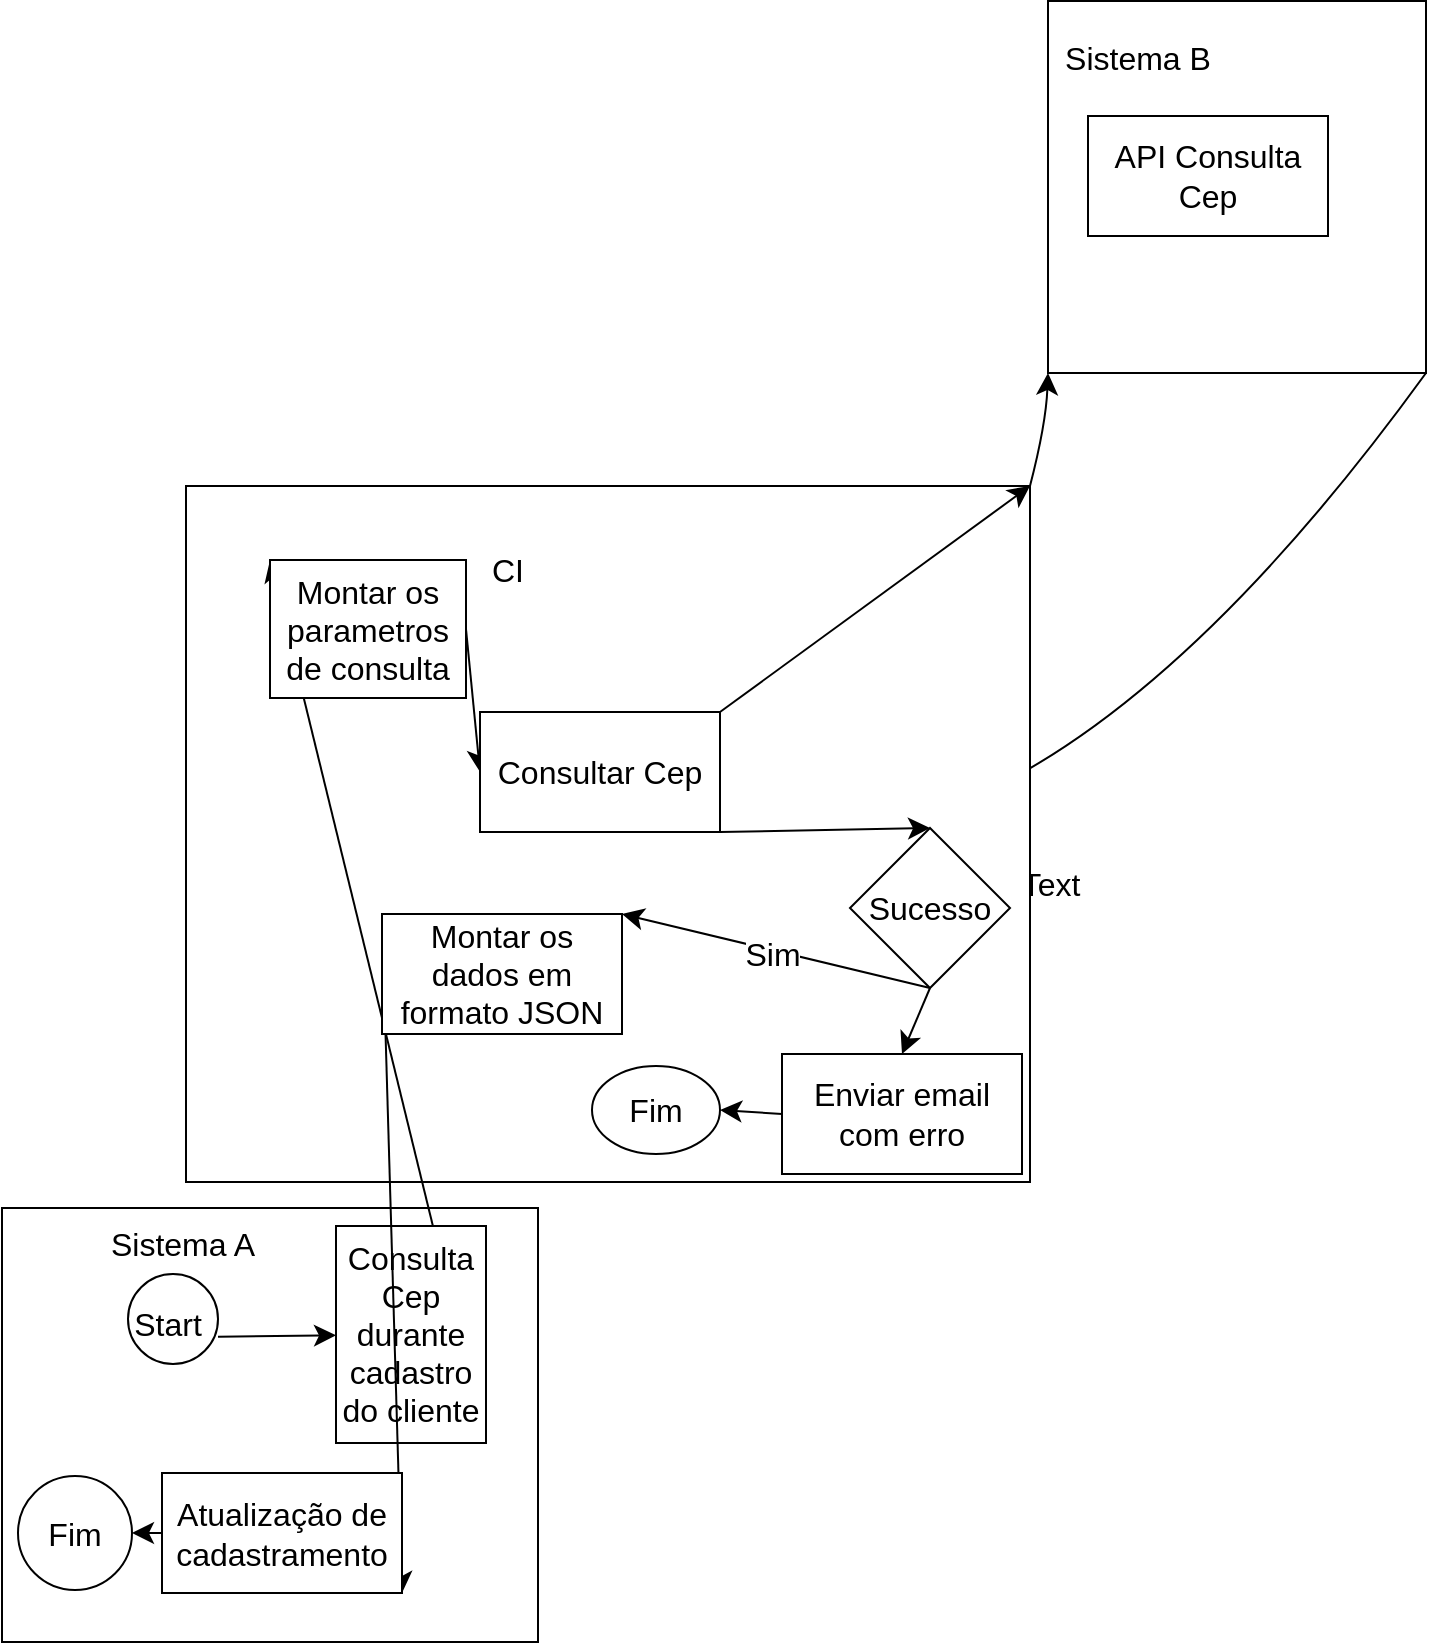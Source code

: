 <mxfile version="23.0.2" type="github">
  <diagram name="Página-1" id="IgiCA1_67sR2zVPU2hnD">
    <mxGraphModel dx="1383" dy="1458" grid="0" gridSize="10" guides="1" tooltips="1" connect="1" arrows="1" fold="1" page="0" pageScale="1" pageWidth="827" pageHeight="1169" math="0" shadow="0">
      <root>
        <mxCell id="0" />
        <mxCell id="1" parent="0" />
        <mxCell id="IkOhHTzU_s6UO9xHXkGo-1" value="" style="rounded=0;whiteSpace=wrap;html=1;fontSize=16;" vertex="1" parent="1">
          <mxGeometry x="-665" y="44" width="268" height="217" as="geometry" />
        </mxCell>
        <mxCell id="IkOhHTzU_s6UO9xHXkGo-2" value="Sistema A" style="text;html=1;strokeColor=none;fillColor=none;align=center;verticalAlign=middle;whiteSpace=wrap;rounded=0;fontSize=16;" vertex="1" parent="1">
          <mxGeometry x="-613" y="44" width="77" height="35" as="geometry" />
        </mxCell>
        <mxCell id="IkOhHTzU_s6UO9xHXkGo-36" style="edgeStyle=none;curved=1;rounded=0;orthogonalLoop=1;jettySize=auto;html=1;exitX=1;exitY=1;exitDx=0;exitDy=0;entryX=1;entryY=1;entryDx=0;entryDy=0;fontSize=12;startSize=8;endSize=8;" edge="1" parent="1" source="IkOhHTzU_s6UO9xHXkGo-3" target="IkOhHTzU_s6UO9xHXkGo-17">
          <mxGeometry relative="1" as="geometry">
            <Array as="points">
              <mxPoint x="-139" y="-117" />
            </Array>
          </mxGeometry>
        </mxCell>
        <mxCell id="IkOhHTzU_s6UO9xHXkGo-47" value="Text" style="edgeLabel;html=1;align=center;verticalAlign=middle;resizable=0;points=[];fontSize=16;" vertex="1" connectable="0" parent="IkOhHTzU_s6UO9xHXkGo-36">
          <mxGeometry x="0.317" y="-1" relative="1" as="geometry">
            <mxPoint x="1" as="offset" />
          </mxGeometry>
        </mxCell>
        <mxCell id="IkOhHTzU_s6UO9xHXkGo-3" value="" style="rounded=0;whiteSpace=wrap;html=1;fontSize=16;" vertex="1" parent="1">
          <mxGeometry x="-142" y="-559.5" width="189" height="186" as="geometry" />
        </mxCell>
        <mxCell id="IkOhHTzU_s6UO9xHXkGo-15" style="edgeStyle=none;curved=1;rounded=0;orthogonalLoop=1;jettySize=auto;html=1;exitX=1;exitY=1;exitDx=0;exitDy=0;fontSize=12;startSize=8;endSize=8;" edge="1" parent="1" source="IkOhHTzU_s6UO9xHXkGo-5">
          <mxGeometry relative="1" as="geometry">
            <mxPoint x="-348" y="-156" as="targetPoint" />
          </mxGeometry>
        </mxCell>
        <mxCell id="IkOhHTzU_s6UO9xHXkGo-16" style="edgeStyle=none;curved=1;rounded=0;orthogonalLoop=1;jettySize=auto;html=1;exitX=0.5;exitY=1;exitDx=0;exitDy=0;fontSize=12;startSize=8;endSize=8;" edge="1" parent="1" source="IkOhHTzU_s6UO9xHXkGo-5">
          <mxGeometry relative="1" as="geometry">
            <mxPoint x="-405" y="-127" as="targetPoint" />
          </mxGeometry>
        </mxCell>
        <mxCell id="IkOhHTzU_s6UO9xHXkGo-18" style="edgeStyle=none;curved=1;rounded=0;orthogonalLoop=1;jettySize=auto;html=1;exitX=1;exitY=0;exitDx=0;exitDy=0;entryX=0;entryY=1;entryDx=0;entryDy=0;fontSize=12;startSize=8;endSize=8;" edge="1" parent="1" source="IkOhHTzU_s6UO9xHXkGo-5" target="IkOhHTzU_s6UO9xHXkGo-3">
          <mxGeometry relative="1" as="geometry">
            <Array as="points">
              <mxPoint x="-143" y="-348" />
            </Array>
          </mxGeometry>
        </mxCell>
        <mxCell id="IkOhHTzU_s6UO9xHXkGo-20" style="edgeStyle=none;curved=1;rounded=0;orthogonalLoop=1;jettySize=auto;html=1;exitX=0;exitY=0;exitDx=0;exitDy=0;entryX=0;entryY=0;entryDx=0;entryDy=0;fontSize=12;startSize=8;endSize=8;" edge="1" parent="1" source="IkOhHTzU_s6UO9xHXkGo-5" target="IkOhHTzU_s6UO9xHXkGo-13">
          <mxGeometry relative="1" as="geometry" />
        </mxCell>
        <mxCell id="IkOhHTzU_s6UO9xHXkGo-5" value="" style="rounded=0;whiteSpace=wrap;html=1;fontSize=16;" vertex="1" parent="1">
          <mxGeometry x="-573" y="-317" width="422" height="348" as="geometry" />
        </mxCell>
        <mxCell id="IkOhHTzU_s6UO9xHXkGo-6" value="CI" style="text;html=1;strokeColor=none;fillColor=none;align=center;verticalAlign=middle;whiteSpace=wrap;rounded=0;fontSize=16;" vertex="1" parent="1">
          <mxGeometry x="-442" y="-290" width="60" height="30" as="geometry" />
        </mxCell>
        <mxCell id="IkOhHTzU_s6UO9xHXkGo-7" value="" style="ellipse;whiteSpace=wrap;html=1;aspect=fixed;fontSize=16;" vertex="1" parent="1">
          <mxGeometry x="-602" y="77" width="45" height="45" as="geometry" />
        </mxCell>
        <mxCell id="IkOhHTzU_s6UO9xHXkGo-10" style="edgeStyle=none;curved=1;rounded=0;orthogonalLoop=1;jettySize=auto;html=1;exitX=1;exitY=0.5;exitDx=0;exitDy=0;fontSize=12;startSize=8;endSize=8;entryX=1;entryY=0.5;entryDx=0;entryDy=0;" edge="1" parent="1" source="IkOhHTzU_s6UO9xHXkGo-8" target="IkOhHTzU_s6UO9xHXkGo-8">
          <mxGeometry relative="1" as="geometry" />
        </mxCell>
        <mxCell id="IkOhHTzU_s6UO9xHXkGo-11" style="edgeStyle=none;curved=1;rounded=0;orthogonalLoop=1;jettySize=auto;html=1;exitX=1;exitY=0.75;exitDx=0;exitDy=0;fontSize=12;startSize=8;endSize=8;" edge="1" parent="1" source="IkOhHTzU_s6UO9xHXkGo-8" target="IkOhHTzU_s6UO9xHXkGo-9">
          <mxGeometry relative="1" as="geometry" />
        </mxCell>
        <mxCell id="IkOhHTzU_s6UO9xHXkGo-8" value="Start" style="text;html=1;strokeColor=none;fillColor=none;align=center;verticalAlign=middle;whiteSpace=wrap;rounded=0;fontSize=16;" vertex="1" parent="1">
          <mxGeometry x="-608.5" y="90" width="51.5" height="24.5" as="geometry" />
        </mxCell>
        <mxCell id="IkOhHTzU_s6UO9xHXkGo-12" style="edgeStyle=none;curved=1;rounded=0;orthogonalLoop=1;jettySize=auto;html=1;exitX=1;exitY=1;exitDx=0;exitDy=0;fontSize=12;startSize=8;endSize=8;entryX=0;entryY=0;entryDx=0;entryDy=0;" edge="1" parent="1" source="IkOhHTzU_s6UO9xHXkGo-9" target="IkOhHTzU_s6UO9xHXkGo-13">
          <mxGeometry relative="1" as="geometry">
            <mxPoint x="-355" y="-321" as="targetPoint" />
          </mxGeometry>
        </mxCell>
        <mxCell id="IkOhHTzU_s6UO9xHXkGo-9" value="Consulta Cep durante cadastro do cliente" style="rounded=0;whiteSpace=wrap;html=1;fontSize=16;" vertex="1" parent="1">
          <mxGeometry x="-498" y="53" width="75" height="108.5" as="geometry" />
        </mxCell>
        <mxCell id="IkOhHTzU_s6UO9xHXkGo-19" style="edgeStyle=none;curved=1;rounded=0;orthogonalLoop=1;jettySize=auto;html=1;exitX=1;exitY=0.5;exitDx=0;exitDy=0;entryX=0;entryY=0.5;entryDx=0;entryDy=0;fontSize=12;startSize=8;endSize=8;" edge="1" parent="1" source="IkOhHTzU_s6UO9xHXkGo-13" target="IkOhHTzU_s6UO9xHXkGo-17">
          <mxGeometry relative="1" as="geometry" />
        </mxCell>
        <mxCell id="IkOhHTzU_s6UO9xHXkGo-13" value="Montar os parametros de consulta" style="rounded=0;whiteSpace=wrap;html=1;fontSize=16;" vertex="1" parent="1">
          <mxGeometry x="-531" y="-280" width="98" height="69" as="geometry" />
        </mxCell>
        <mxCell id="IkOhHTzU_s6UO9xHXkGo-50" style="edgeStyle=none;curved=1;rounded=0;orthogonalLoop=1;jettySize=auto;html=1;exitX=1;exitY=1;exitDx=0;exitDy=0;entryX=0.5;entryY=0;entryDx=0;entryDy=0;fontSize=12;startSize=8;endSize=8;" edge="1" parent="1" source="IkOhHTzU_s6UO9xHXkGo-17" target="IkOhHTzU_s6UO9xHXkGo-49">
          <mxGeometry relative="1" as="geometry" />
        </mxCell>
        <mxCell id="IkOhHTzU_s6UO9xHXkGo-17" value="Consultar Cep" style="rounded=0;whiteSpace=wrap;html=1;fontSize=16;" vertex="1" parent="1">
          <mxGeometry x="-426" y="-204" width="120" height="60" as="geometry" />
        </mxCell>
        <mxCell id="IkOhHTzU_s6UO9xHXkGo-21" style="edgeStyle=none;curved=1;rounded=0;orthogonalLoop=1;jettySize=auto;html=1;exitX=1;exitY=0;exitDx=0;exitDy=0;entryX=1;entryY=0;entryDx=0;entryDy=0;fontSize=12;startSize=8;endSize=8;" edge="1" parent="1" source="IkOhHTzU_s6UO9xHXkGo-17" target="IkOhHTzU_s6UO9xHXkGo-5">
          <mxGeometry relative="1" as="geometry" />
        </mxCell>
        <mxCell id="IkOhHTzU_s6UO9xHXkGo-22" value="API Consulta Cep" style="rounded=0;whiteSpace=wrap;html=1;fontSize=16;" vertex="1" parent="1">
          <mxGeometry x="-122" y="-502" width="120" height="60" as="geometry" />
        </mxCell>
        <mxCell id="IkOhHTzU_s6UO9xHXkGo-27" value="Sistema B" style="text;html=1;strokeColor=none;fillColor=none;align=center;verticalAlign=middle;whiteSpace=wrap;rounded=0;fontSize=16;" vertex="1" parent="1">
          <mxGeometry x="-137" y="-551" width="80" height="40" as="geometry" />
        </mxCell>
        <mxCell id="IkOhHTzU_s6UO9xHXkGo-33" style="edgeStyle=none;curved=1;rounded=0;orthogonalLoop=1;jettySize=auto;html=1;exitX=0.25;exitY=1;exitDx=0;exitDy=0;fontSize=12;startSize=8;endSize=8;" edge="1" parent="1" source="IkOhHTzU_s6UO9xHXkGo-3" target="IkOhHTzU_s6UO9xHXkGo-3">
          <mxGeometry relative="1" as="geometry" />
        </mxCell>
        <mxCell id="IkOhHTzU_s6UO9xHXkGo-44" style="edgeStyle=none;curved=1;rounded=0;orthogonalLoop=1;jettySize=auto;html=1;exitX=0;exitY=0;exitDx=0;exitDy=0;entryX=1;entryY=1;entryDx=0;entryDy=0;fontSize=12;startSize=8;endSize=8;" edge="1" parent="1" source="IkOhHTzU_s6UO9xHXkGo-38" target="IkOhHTzU_s6UO9xHXkGo-43">
          <mxGeometry relative="1" as="geometry" />
        </mxCell>
        <mxCell id="IkOhHTzU_s6UO9xHXkGo-38" value="Montar os dados em formato JSON" style="rounded=0;whiteSpace=wrap;html=1;fontSize=16;" vertex="1" parent="1">
          <mxGeometry x="-475" y="-103" width="120" height="60" as="geometry" />
        </mxCell>
        <mxCell id="IkOhHTzU_s6UO9xHXkGo-46" style="edgeStyle=none;curved=1;rounded=0;orthogonalLoop=1;jettySize=auto;html=1;exitX=0;exitY=0.5;exitDx=0;exitDy=0;entryX=1;entryY=0.5;entryDx=0;entryDy=0;fontSize=12;startSize=8;endSize=8;" edge="1" parent="1" source="IkOhHTzU_s6UO9xHXkGo-43" target="IkOhHTzU_s6UO9xHXkGo-45">
          <mxGeometry relative="1" as="geometry" />
        </mxCell>
        <mxCell id="IkOhHTzU_s6UO9xHXkGo-43" value="Atualização de cadastramento" style="rounded=0;whiteSpace=wrap;html=1;fontSize=16;" vertex="1" parent="1">
          <mxGeometry x="-585" y="176.5" width="120" height="60" as="geometry" />
        </mxCell>
        <mxCell id="IkOhHTzU_s6UO9xHXkGo-45" value="Fim" style="ellipse;whiteSpace=wrap;html=1;aspect=fixed;fontSize=16;" vertex="1" parent="1">
          <mxGeometry x="-657" y="178" width="57" height="57" as="geometry" />
        </mxCell>
        <mxCell id="IkOhHTzU_s6UO9xHXkGo-51" style="edgeStyle=none;curved=1;rounded=0;orthogonalLoop=1;jettySize=auto;html=1;exitX=0.5;exitY=1;exitDx=0;exitDy=0;entryX=1;entryY=0;entryDx=0;entryDy=0;fontSize=12;startSize=8;endSize=8;" edge="1" parent="1" source="IkOhHTzU_s6UO9xHXkGo-49" target="IkOhHTzU_s6UO9xHXkGo-38">
          <mxGeometry relative="1" as="geometry" />
        </mxCell>
        <mxCell id="IkOhHTzU_s6UO9xHXkGo-52" value="Sim&lt;br&gt;" style="edgeLabel;html=1;align=center;verticalAlign=middle;resizable=0;points=[];fontSize=16;" vertex="1" connectable="0" parent="IkOhHTzU_s6UO9xHXkGo-51">
          <mxGeometry x="0.026" y="2" relative="1" as="geometry">
            <mxPoint as="offset" />
          </mxGeometry>
        </mxCell>
        <mxCell id="IkOhHTzU_s6UO9xHXkGo-54" style="edgeStyle=none;curved=1;rounded=0;orthogonalLoop=1;jettySize=auto;html=1;exitX=0.5;exitY=1;exitDx=0;exitDy=0;entryX=0.5;entryY=0;entryDx=0;entryDy=0;fontSize=12;startSize=8;endSize=8;" edge="1" parent="1" source="IkOhHTzU_s6UO9xHXkGo-49" target="IkOhHTzU_s6UO9xHXkGo-53">
          <mxGeometry relative="1" as="geometry" />
        </mxCell>
        <mxCell id="IkOhHTzU_s6UO9xHXkGo-49" value="Sucesso" style="rhombus;whiteSpace=wrap;html=1;fontSize=16;" vertex="1" parent="1">
          <mxGeometry x="-241" y="-146" width="80" height="80" as="geometry" />
        </mxCell>
        <mxCell id="IkOhHTzU_s6UO9xHXkGo-57" style="edgeStyle=none;curved=1;rounded=0;orthogonalLoop=1;jettySize=auto;html=1;exitX=0;exitY=0.5;exitDx=0;exitDy=0;entryX=1;entryY=0.5;entryDx=0;entryDy=0;fontSize=12;startSize=8;endSize=8;" edge="1" parent="1" source="IkOhHTzU_s6UO9xHXkGo-53" target="IkOhHTzU_s6UO9xHXkGo-56">
          <mxGeometry relative="1" as="geometry" />
        </mxCell>
        <mxCell id="IkOhHTzU_s6UO9xHXkGo-53" value="Enviar email com erro" style="rounded=0;whiteSpace=wrap;html=1;fontSize=16;" vertex="1" parent="1">
          <mxGeometry x="-275" y="-33" width="120" height="60" as="geometry" />
        </mxCell>
        <mxCell id="IkOhHTzU_s6UO9xHXkGo-56" value="Fim" style="ellipse;whiteSpace=wrap;html=1;fontSize=16;" vertex="1" parent="1">
          <mxGeometry x="-370" y="-27" width="64" height="44" as="geometry" />
        </mxCell>
      </root>
    </mxGraphModel>
  </diagram>
</mxfile>

